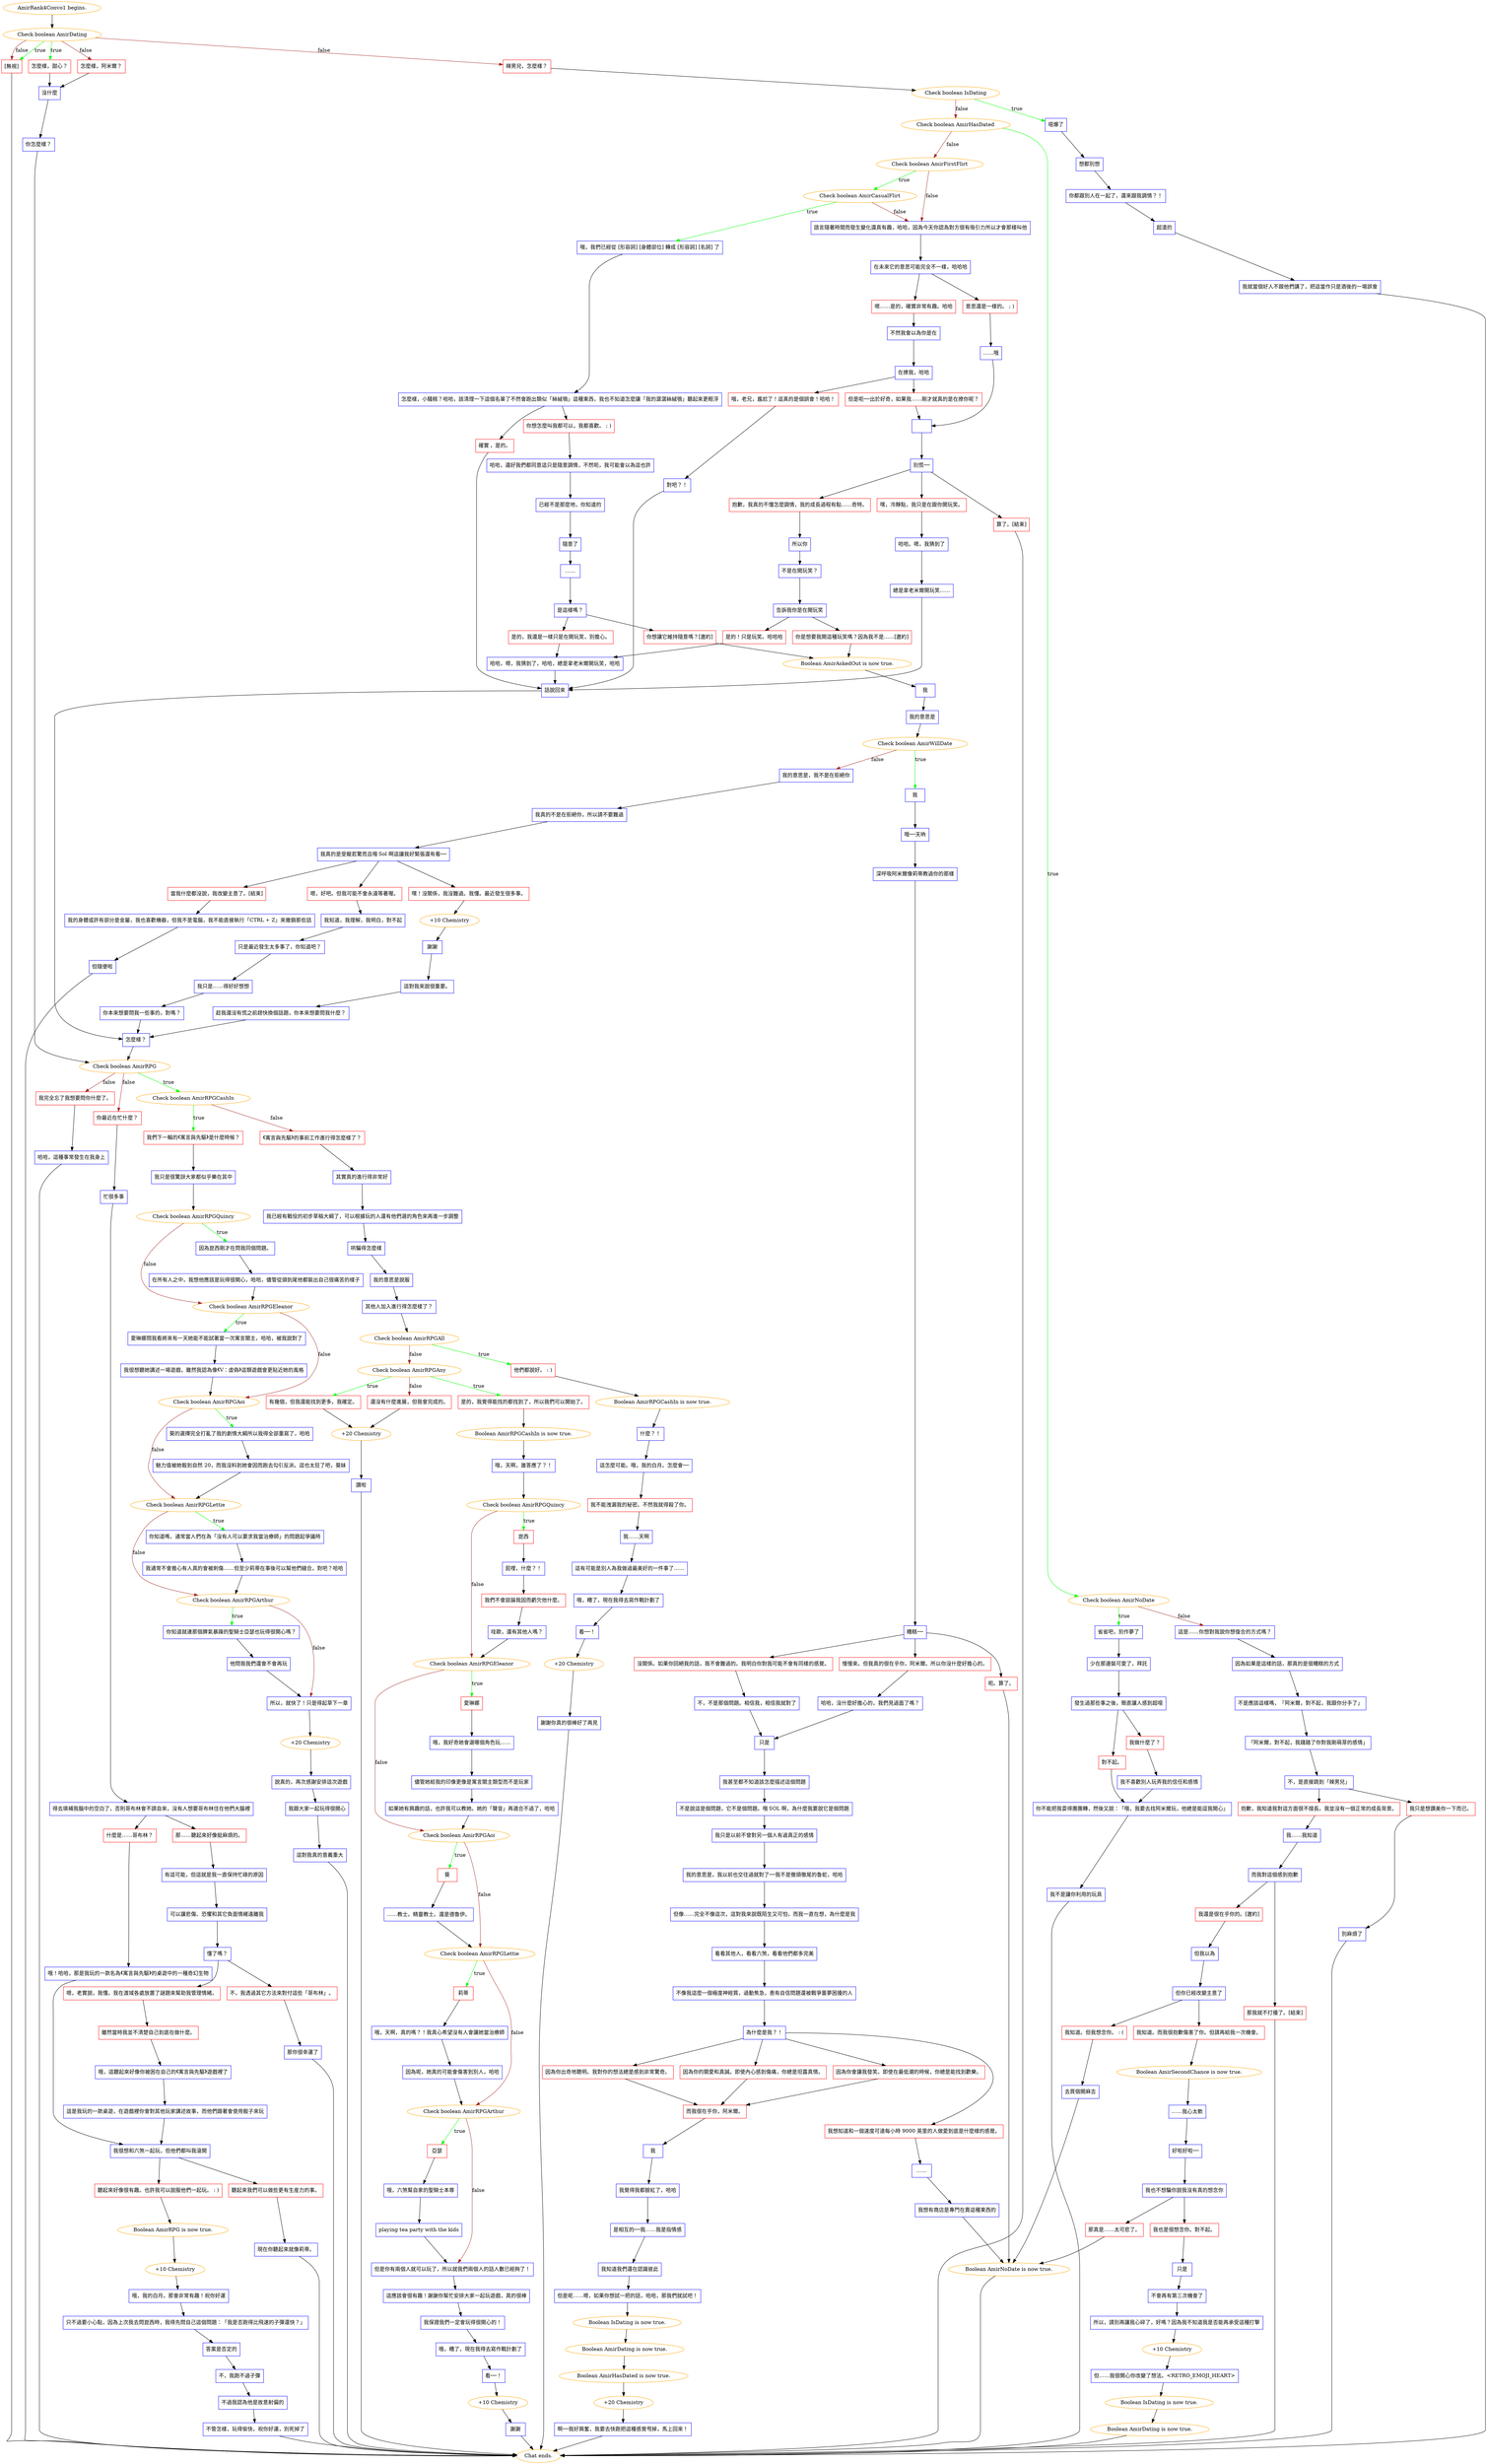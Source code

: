 digraph {
	"AmirRank4Convo1 begins." [color=orange];
		"AmirRank4Convo1 begins." -> j1901439017;
	j1901439017 [label="Check boolean AmirDating",color=orange];
		j1901439017 -> j3629687442 [label=true,color=green];
		j1901439017 -> j1920036745 [label=true,color=green];
		j1901439017 -> j1965632991 [label=false,color=brown];
		j1901439017 -> j2939395915 [label=false,color=brown];
		j1901439017 -> j1920036745 [label=false,color=brown];
	j3629687442 [label="怎麼樣，甜心？",shape=box,color=red];
		j3629687442 -> j3689250740;
	j1920036745 [label="[無視]",shape=box,color=red];
		j1920036745 -> "Chat ends.";
	j1965632991 [label="怎麼樣，阿米爾？",shape=box,color=red];
		j1965632991 -> j3689250740;
	j2939395915 [label="辣男兒，怎麼樣？",shape=box,color=red];
		j2939395915 -> j299105551;
	j3689250740 [label="沒什麼",shape=box,color=blue];
		j3689250740 -> j1153330322;
	"Chat ends." [color=orange];
	j299105551 [label="Check boolean IsDating",color=orange];
		j299105551 -> j4239187497 [label=true,color=green];
		j299105551 -> j869690643 [label=false,color=brown];
	j1153330322 [label="你怎麼樣？",shape=box,color=blue];
		j1153330322 -> j13181005;
	j4239187497 [label="噁爆了",shape=box,color=blue];
		j4239187497 -> j1755906789;
	j869690643 [label="Check boolean AmirHasDated",color=orange];
		j869690643 -> j1564964587 [label=true,color=green];
		j869690643 -> j427846108 [label=false,color=brown];
	j13181005 [label="Check boolean AmirRPG",color=orange];
		j13181005 -> j3060623829 [label=true,color=green];
		j13181005 -> j3546206675 [label=false,color=brown];
		j13181005 -> j2335851890 [label=false,color=brown];
	j1755906789 [label="想都別想",shape=box,color=blue];
		j1755906789 -> j3116202567;
	j1564964587 [label="Check boolean AmirNoDate",color=orange];
		j1564964587 -> j4104887335 [label=true,color=green];
		j1564964587 -> j197565259 [label=false,color=brown];
	j427846108 [label="Check boolean AmirFirstFlirt",color=orange];
		j427846108 -> j2657990682 [label=true,color=green];
		j427846108 -> j2293388584 [label=false,color=brown];
	j3060623829 [label="Check boolean AmirRPGCashIn",color=orange];
		j3060623829 -> j2728418799 [label=true,color=green];
		j3060623829 -> j3368625468 [label=false,color=brown];
	j3546206675 [label="你最近在忙什麼？",shape=box,color=red];
		j3546206675 -> j3202814201;
	j2335851890 [label="我完全忘了我想要問你什麼了。",shape=box,color=red];
		j2335851890 -> j1167175006;
	j3116202567 [label="你都跟別人在一起了，還來跟我調情？！",shape=box,color=blue];
		j3116202567 -> j2001405480;
	j4104887335 [label="省省吧，別作夢了",shape=box,color=blue];
		j4104887335 -> j443152616;
	j197565259 [label="這是……你想對我說你想復合的方式嗎？",shape=box,color=blue];
		j197565259 -> j4160133555;
	j2657990682 [label="Check boolean AmirCasualFlirt",color=orange];
		j2657990682 -> j443868932 [label=true,color=green];
		j2657990682 -> j2293388584 [label=false,color=brown];
	j2293388584 [label="語言隨著時間而發生變化還真有趣，哈哈，因為今天你認為對方很有吸引力所以才會那樣叫他",shape=box,color=blue];
		j2293388584 -> j2916891525;
	j2728418799 [label="我們下一輪的《寓言與先驅》是什麼時候？",shape=box,color=red];
		j2728418799 -> j3190606067;
	j3368625468 [label="《寓言與先驅》的事前工作進行得怎麼樣了？",shape=box,color=red];
		j3368625468 -> j4061306884;
	j3202814201 [label="忙很多事",shape=box,color=blue];
		j3202814201 -> j795204312;
	j1167175006 [label="哈哈，這種事常發生在我身上",shape=box,color=blue];
		j1167175006 -> "Chat ends.";
	j2001405480 [label="超渣的",shape=box,color=blue];
		j2001405480 -> j3146500981;
	j443152616 [label="少在那邊裝可愛了，拜託",shape=box,color=blue];
		j443152616 -> j3695914128;
	j4160133555 [label="因為如果是這樣的話，那真的是很糟糕的方式",shape=box,color=blue];
		j4160133555 -> j2512152884;
	j443868932 [label="哦，我們已經從 [形容詞] [身體部位] 轉成 [形容詞] [名詞] 了",shape=box,color=blue];
		j443868932 -> j682241762;
	j2916891525 [label="在未來它的意思可能完全不一樣，哈哈哈",shape=box,color=blue];
		j2916891525 -> j2277186820;
		j2916891525 -> j4186220488;
	j3190606067 [label="我只是很驚訝大家都似乎樂在其中",shape=box,color=blue];
		j3190606067 -> j39894109;
	j4061306884 [label="其實真的進行得非常好",shape=box,color=blue];
		j4061306884 -> j1342344849;
	j795204312 [label="得去填補我腦中的空白了，否則哥布林會不請自來，沒有人想要哥布林住在他們大腦裡",shape=box,color=blue];
		j795204312 -> j3066024487;
		j795204312 -> j1826401744;
	j3146500981 [label="我就當個好人不跟他們講了，把這當作只是酒後的一場誤會",shape=box,color=blue];
		j3146500981 -> "Chat ends.";
	j3695914128 [label="發生過那些事之後，簡直讓人感到超噁",shape=box,color=blue];
		j3695914128 -> j291764696;
		j3695914128 -> j407484967;
	j2512152884 [label="不是應該這樣嗎，「阿米爾，對不起，我跟你分手了」",shape=box,color=blue];
		j2512152884 -> j1906444523;
	j682241762 [label="怎麼樣，小騷糕？哈哈，該清理一下這個名單了不然會跑出類似「絲絨鴞」這種東西，我也不知道怎麼讓「我的潺潺絲絨鴞」聽起來更輕浮",shape=box,color=blue];
		j682241762 -> j1100994465;
		j682241762 -> j3817942151;
	j2277186820 [label="嗯……是的，確實非常有趣。哈哈",shape=box,color=red];
		j2277186820 -> j2520544802;
	j4186220488 [label="意思還是一樣的。 ; )",shape=box,color=red];
		j4186220488 -> j312647230;
	j39894109 [label="Check boolean AmirRPGQuincy",color=orange];
		j39894109 -> j3989855744 [label=true,color=green];
		j39894109 -> j2519416544 [label=false,color=brown];
	j1342344849 [label="我已經有戰役的初步草稿大綱了，可以根據玩的人還有他們選的角色來再進一步調整",shape=box,color=blue];
		j1342344849 -> j1346789342;
	j3066024487 [label="那……聽起來好像挺麻煩的。",shape=box,color=red];
		j3066024487 -> j565463006;
	j1826401744 [label="什麼是……哥布林？",shape=box,color=red];
		j1826401744 -> j1873713568;
	j291764696 [label="對不起。",shape=box,color=red];
		j291764696 -> j3561000303;
	j407484967 [label="我做什麼了？",shape=box,color=red];
		j407484967 -> j2393193787;
	j1906444523 [label="「阿米爾，對不起，我踐踏了你對我剛萌芽的感情」",shape=box,color=blue];
		j1906444523 -> j2956426543;
	j1100994465 [label="你想怎麼叫我都可以，我都喜歡。 ; )",shape=box,color=red];
		j1100994465 -> j1918443960;
	j3817942151 [label="確實 ，是的。",shape=box,color=red];
		j3817942151 -> j1349470804;
	j2520544802 [label="不然我會以為你是在",shape=box,color=blue];
		j2520544802 -> j2960421802;
	j312647230 [label="……哦",shape=box,color=blue];
		j312647230 -> j2787822375;
	j3989855744 [label="因為崑西剛才在問我同個問題。",shape=box,color=blue];
		j3989855744 -> j1580436946;
	j2519416544 [label="Check boolean AmirRPGEleanor",color=orange];
		j2519416544 -> j555813745 [label=true,color=green];
		j2519416544 -> j2468658678 [label=false,color=brown];
	j1346789342 [label="哄騙得怎麼樣",shape=box,color=blue];
		j1346789342 -> j1964034218;
	j565463006 [label="有這可能，但這就是我一直保持忙碌的原因",shape=box,color=blue];
		j565463006 -> j883834880;
	j1873713568 [label="哦！哈哈，那是我玩的一款名為《寓言與先驅》的桌遊中的一種奇幻生物",shape=box,color=blue];
		j1873713568 -> j3199776757;
	j3561000303 [label="你不能把我耍得團團轉，然後又說：「哦，我要去找阿米爾玩，他總是能逗我開心」",shape=box,color=blue];
		j3561000303 -> j269403755;
	j2393193787 [label="我不喜歡別人玩弄我的信任和感情",shape=box,color=blue];
		j2393193787 -> j3561000303;
	j2956426543 [label="不，是直接跳到「辣男兒」",shape=box,color=blue];
		j2956426543 -> j1569644488;
		j2956426543 -> j338776240;
	j1918443960 [label="哈哈，還好我們都同意這只是隨意調情，不然呃，我可能會以為這也許",shape=box,color=blue];
		j1918443960 -> j3343693327;
	j1349470804 [label="話說回來",shape=box,color=blue];
		j1349470804 -> j1693703554;
	j2960421802 [label="在撩我，哈哈",shape=box,color=blue];
		j2960421802 -> j772700360;
		j2960421802 -> j1663378476;
	j2787822375 [label=" ",shape=box,color=blue];
		j2787822375 -> j1467746798;
	j1580436946 [label="在所有人之中，我想他應該是玩得很開心，哈哈，儘管從頭到尾他都裝出自己很痛苦的樣子",shape=box,color=blue];
		j1580436946 -> j2519416544;
	j555813745 [label="愛琳娜問我看將來有一天她能不能試著當一次寓言關主，哈哈，被我說對了",shape=box,color=blue];
		j555813745 -> j1927146198;
	j2468658678 [label="Check boolean AmirRPGAoi",color=orange];
		j2468658678 -> j2178019097 [label=true,color=green];
		j2468658678 -> j290297768 [label=false,color=brown];
	j1964034218 [label="我的意思是說服",shape=box,color=blue];
		j1964034218 -> j1539338970;
	j883834880 [label="可以讓悲傷、恐懼和其它負面情緒遠離我",shape=box,color=blue];
		j883834880 -> j4123507370;
	j3199776757 [label="我很想和六煞一起玩，但他們都叫我滾開",shape=box,color=blue];
		j3199776757 -> j2370480116;
		j3199776757 -> j3721717723;
	j269403755 [label="我不是讓你利用的玩具",shape=box,color=blue];
		j269403755 -> "Chat ends.";
	j1569644488 [label="抱歉，我知道我對這方面很不擅長。我並沒有一個正常的成長背景。",shape=box,color=red];
		j1569644488 -> j3611852128;
	j338776240 [label="我只是想讚美你一下而已。",shape=box,color=red];
		j338776240 -> j3422859605;
	j3343693327 [label="已經不是那麼地，你知道的",shape=box,color=blue];
		j3343693327 -> j4137017666;
	j1693703554 [label="怎麼樣？",shape=box,color=blue];
		j1693703554 -> j13181005;
	j772700360 [label="哦，老兄，尷尬了！這真的是個誤會！哈哈！",shape=box,color=red];
		j772700360 -> j475346670;
	j1663378476 [label="但是呃──出於好奇，如果我……剛才就真的是在撩你呢？",shape=box,color=red];
		j1663378476 -> j2787822375;
	j1467746798 [label="別慌──",shape=box,color=blue];
		j1467746798 -> j3545930260;
		j1467746798 -> j780056218;
		j1467746798 -> j726766768;
	j1927146198 [label="我很想聽她講述一場遊戲，雖然我認為像《V：虛偽》這類遊戲會更貼近她的風格",shape=box,color=blue];
		j1927146198 -> j2468658678;
	j2178019097 [label="葵的選擇完全打亂了我的劇情大綱所以我得全部重寫了，哈哈",shape=box,color=blue];
		j2178019097 -> j3762417027;
	j290297768 [label="Check boolean AmirRPGLettie",color=orange];
		j290297768 -> j2880824297 [label=true,color=green];
		j290297768 -> j3043779789 [label=false,color=brown];
	j1539338970 [label="其他人加入進行得怎麼樣了？",shape=box,color=blue];
		j1539338970 -> j2410754749;
	j4123507370 [label="懂了嗎？",shape=box,color=blue];
		j4123507370 -> j404253020;
		j4123507370 -> j1458990196;
	j2370480116 [label="聽起來好像很有趣。也許我可以說服他們一起玩。 : )",shape=box,color=red];
		j2370480116 -> j1405842263;
	j3721717723 [label="聽起來我們可以做些更有生産力的事。",shape=box,color=red];
		j3721717723 -> j2226190927;
	j3611852128 [label="我……我知道",shape=box,color=blue];
		j3611852128 -> j2368810907;
	j3422859605 [label="別麻煩了",shape=box,color=blue];
		j3422859605 -> "Chat ends.";
	j4137017666 [label="隨意了",shape=box,color=blue];
		j4137017666 -> j1715730546;
	j475346670 [label="對吧？！",shape=box,color=blue];
		j475346670 -> j1349470804;
	j3545930260 [label="嘿，冷靜點，我只是在跟你開玩笑。",shape=box,color=red];
		j3545930260 -> j3924957500;
	j780056218 [label="抱歉，我真的不懂怎麼調情，我的成長過程有點……奇特。",shape=box,color=red];
		j780056218 -> j2349853727;
	j726766768 [label="算了。[結束]",shape=box,color=red];
		j726766768 -> "Chat ends.";
	j3762417027 [label="魅力值被她骰到自然 20，而我沒料到她會因而跑去勾引反派。這也太狂了吧，葵妹",shape=box,color=blue];
		j3762417027 -> j290297768;
	j2880824297 [label="你知道嗎，通常當人們在為「沒有人可以要求我當治療師」的問題起爭議時",shape=box,color=blue];
		j2880824297 -> j1035507214;
	j3043779789 [label="Check boolean AmirRPGArthur",color=orange];
		j3043779789 -> j3058175139 [label=true,color=green];
		j3043779789 -> j2532152230 [label=false,color=brown];
	j2410754749 [label="Check boolean AmirRPGAll",color=orange];
		j2410754749 -> j4238732876 [label=true,color=green];
		j2410754749 -> j4007068273 [label=false,color=brown];
	j404253020 [label="嗯，老實說，我懂。我在渡域各處放置了謎題來幫助我管理情緒。",shape=box,color=red];
		j404253020 -> j4133016750;
	j1458990196 [label="不，我透過其它方法來對付這些「哥布林」。",shape=box,color=red];
		j1458990196 -> j672205742;
	j1405842263 [label="Boolean AmirRPG is now true.",color=orange];
		j1405842263 -> j2415042706;
	j2226190927 [label="現在你聽起來就像莉蒂。",shape=box,color=blue];
		j2226190927 -> "Chat ends.";
	j2368810907 [label="而我對這個感到抱歉",shape=box,color=blue];
		j2368810907 -> j3476474353;
		j2368810907 -> j3515589861;
	j1715730546 [label="……",shape=box,color=blue];
		j1715730546 -> j1273008700;
	j3924957500 [label="哈哈。嗯，我猜到了",shape=box,color=blue];
		j3924957500 -> j3986423457;
	j2349853727 [label="所以你",shape=box,color=blue];
		j2349853727 -> j2259479076;
	j1035507214 [label="我通常不會擔心有人真的會被刺傷……但至少莉蒂在事後可以幫他們縫合，對吧？哈哈",shape=box,color=blue];
		j1035507214 -> j3043779789;
	j3058175139 [label="你知道就連那個脾氣暴躁的聖騎士亞瑟也玩得很開心嗎？",shape=box,color=blue];
		j3058175139 -> j3102495431;
	j2532152230 [label="所以，就快了！只是得起草下一章",shape=box,color=blue];
		j2532152230 -> j4119693852;
	j4238732876 [label="他們都說好。 : )",shape=box,color=red];
		j4238732876 -> j52335742;
	j4007068273 [label="Check boolean AmirRPGAny",color=orange];
		j4007068273 -> j278490970 [label=true,color=green];
		j4007068273 -> j3603170073 [label=true,color=green];
		j4007068273 -> j1691337017 [label=false,color=brown];
	j4133016750 [label="雖然當時我並不清楚自己到底在做什麼。",shape=box,color=red];
		j4133016750 -> j427024152;
	j672205742 [label="那你很幸運了",shape=box,color=blue];
		j672205742 -> "Chat ends.";
	j2415042706 [label="+10 Chemistry",color=orange];
		j2415042706 -> j336250098;
	j3476474353 [label="我還是很在乎你的。[邀約]",shape=box,color=red];
		j3476474353 -> j2681772561;
	j3515589861 [label="那我就不打擾了。[結束]",shape=box,color=red];
		j3515589861 -> "Chat ends.";
	j1273008700 [label="是這樣嗎？",shape=box,color=blue];
		j1273008700 -> j3444909683;
		j1273008700 -> j2035935127;
	j3986423457 [label="總是拿老米爾開玩笑……",shape=box,color=blue];
		j3986423457 -> j1349470804;
	j2259479076 [label="不是在開玩笑？",shape=box,color=blue];
		j2259479076 -> j485919964;
	j3102495431 [label="他問我我們還會不會再玩",shape=box,color=blue];
		j3102495431 -> j2532152230;
	j4119693852 [label="+20 Chemistry",color=orange];
		j4119693852 -> j1853042129;
	j52335742 [label="Boolean AmirRPGCashIn is now true.",color=orange];
		j52335742 -> j1098768692;
	j278490970 [label="是的，我覺得能找的都找到了，所以我們可以開始了。",shape=box,color=red];
		j278490970 -> j1685052224;
	j3603170073 [label="有幾個，但我還能找到更多。我確定。",shape=box,color=red];
		j3603170073 -> j1134982345;
	j1691337017 [label="還沒有什麼進展，但我會完成的。",shape=box,color=red];
		j1691337017 -> j1134982345;
	j427024152 [label="哦，這聽起來好像你被困在自己的《寓言與先驅》遊戲裡了",shape=box,color=blue];
		j427024152 -> j513234274;
	j336250098 [label="哦，我的白月，那會非常有趣！祝你好運",shape=box,color=blue];
		j336250098 -> j2425057774;
	j2681772561 [label="但我以為",shape=box,color=blue];
		j2681772561 -> j945972427;
	j3444909683 [label="你想讓它維持隨意嗎？[邀約]",shape=box,color=red];
		j3444909683 -> j1838770930;
	j2035935127 [label="是的，我還是一樣只是在開玩笑，別擔心。",shape=box,color=red];
		j2035935127 -> j330789192;
	j485919964 [label="告訴我你是在開玩笑",shape=box,color=blue];
		j485919964 -> j2848277529;
		j485919964 -> j1960862738;
	j1853042129 [label="說真的，再次感謝安排這次遊戲",shape=box,color=blue];
		j1853042129 -> j1707190308;
	j1098768692 [label="什麼？！",shape=box,color=blue];
		j1098768692 -> j3342525908;
	j1685052224 [label="Boolean AmirRPGCashIn is now true.",color=orange];
		j1685052224 -> j3867733720;
	j1134982345 [label="+20 Chemistry",color=orange];
		j1134982345 -> j2079953136;
	j513234274 [label="這是我玩的一款桌遊，在遊戲裡你會對其他玩家講述故事，而他們跟著會使用骰子來玩",shape=box,color=blue];
		j513234274 -> j3199776757;
	j2425057774 [label="只不過要小心點，因為上次我去問崑西時，我得先問自己這個問題：「我是否跑得比飛速的子彈還快？」",shape=box,color=blue];
		j2425057774 -> j315199562;
	j945972427 [label="但你已經改變主意了",shape=box,color=blue];
		j945972427 -> j354278034;
		j945972427 -> j4240259795;
	j1838770930 [label="Boolean AmirAskedOut is now true.",color=orange];
		j1838770930 -> j3484867455;
	j330789192 [label="哈哈，嗯，我猜到了，哈哈，總是拿老米爾開玩笑，哈哈",shape=box,color=blue];
		j330789192 -> j1349470804;
	j2848277529 [label="你是想要我開這種玩笑嗎？因為我不是……[邀約]",shape=box,color=red];
		j2848277529 -> j1838770930;
	j1960862738 [label="是的！只是玩笑。哈哈哈",shape=box,color=red];
		j1960862738 -> j330789192;
	j1707190308 [label="我跟大家一起玩得很開心",shape=box,color=blue];
		j1707190308 -> j1416560881;
	j3342525908 [label="這怎麼可能。哦，我的白月。怎麼會──",shape=box,color=blue];
		j3342525908 -> j743995144;
	j3867733720 [label="哦，天啊，誰答應了？！",shape=box,color=blue];
		j3867733720 -> j1892846008;
	j2079953136 [label="讚啦",shape=box,color=blue];
		j2079953136 -> "Chat ends.";
	j315199562 [label="答案是否定的",shape=box,color=blue];
		j315199562 -> j3004359778;
	j354278034 [label="我知道。但我想念你。 : (",shape=box,color=red];
		j354278034 -> j2633323006;
	j4240259795 [label="我知道。而我很抱歉傷害了你。但請再給我一次機會。",shape=box,color=red];
		j4240259795 -> j4051741746;
	j3484867455 [label="我",shape=box,color=blue];
		j3484867455 -> j3198835036;
	j1416560881 [label="這對我真的意義重大",shape=box,color=blue];
		j1416560881 -> "Chat ends.";
	j743995144 [label="我不能洩漏我的秘密。不然我就得殺了你。",shape=box,color=red];
		j743995144 -> j1672115067;
	j1892846008 [label="Check boolean AmirRPGQuincy",color=orange];
		j1892846008 -> j2759626261 [label=true,color=green];
		j1892846008 -> j3259202448 [label=false,color=brown];
	j3004359778 [label="不，我跑不過子彈",shape=box,color=blue];
		j3004359778 -> j1856437289;
	j2633323006 [label="去買個開麻吉",shape=box,color=blue];
		j2633323006 -> j2322051913;
	j4051741746 [label="Boolean AmirSecondChance is now true.",color=orange];
		j4051741746 -> j1341181706;
	j3198835036 [label="我的意思是",shape=box,color=blue];
		j3198835036 -> j1477186602;
	j1672115067 [label="我……天啊",shape=box,color=blue];
		j1672115067 -> j1307460261;
	j2759626261 [label="崑西",shape=box,color=red];
		j2759626261 -> j3589013227;
	j3259202448 [label="Check boolean AmirRPGEleanor",color=orange];
		j3259202448 -> j719313566 [label=true,color=green];
		j3259202448 -> j1611217381 [label=false,color=brown];
	j1856437289 [label="不過我認為他是故意射偏的",shape=box,color=blue];
		j1856437289 -> j2793627570;
	j2322051913 [label="Boolean AmirNoDate is now true.",color=orange];
		j2322051913 -> "Chat ends.";
	j1341181706 [label="……我心太軟",shape=box,color=blue];
		j1341181706 -> j1031916939;
	j1477186602 [label="Check boolean AmirWillDate",color=orange];
		j1477186602 -> j3908907446 [label=true,color=green];
		j1477186602 -> j2730468734 [label=false,color=brown];
	j1307460261 [label="這有可能是別人為我做過最美好的一件事了……",shape=box,color=blue];
		j1307460261 -> j3690503398;
	j3589013227 [label="屁哩，什麼？！",shape=box,color=blue];
		j3589013227 -> j2395361647;
	j719313566 [label="愛琳娜",shape=box,color=red];
		j719313566 -> j3849077456;
	j1611217381 [label="Check boolean AmirRPGAoi",color=orange];
		j1611217381 -> j2609688872 [label=true,color=green];
		j1611217381 -> j2067107230 [label=false,color=brown];
	j2793627570 [label="不管怎樣，玩得愉快，祝你好運，別死掉了",shape=box,color=blue];
		j2793627570 -> "Chat ends.";
	j1031916939 [label="好啦好啦──",shape=box,color=blue];
		j1031916939 -> j163450670;
	j3908907446 [label="我",shape=box,color=blue];
		j3908907446 -> j2271184564;
	j2730468734 [label="我的意思是，我不是在拒絕你",shape=box,color=blue];
		j2730468734 -> j1257130416;
	j3690503398 [label="哦，糟了，現在我得去寫作戰計劃了",shape=box,color=blue];
		j3690503398 -> j816661389;
	j2395361647 [label="我們不會談論我因而虧欠他什麼。",shape=box,color=red];
		j2395361647 -> j1889210093;
	j3849077456 [label="哦，我好奇她會選哪個角色玩……",shape=box,color=blue];
		j3849077456 -> j1676405221;
	j2609688872 [label="葵",shape=box,color=red];
		j2609688872 -> j4140486076;
	j2067107230 [label="Check boolean AmirRPGLettie",color=orange];
		j2067107230 -> j204022508 [label=true,color=green];
		j2067107230 -> j241471578 [label=false,color=brown];
	j163450670 [label="我也不想騙你說我沒有真的想念你",shape=box,color=blue];
		j163450670 -> j2532034548;
		j163450670 -> j1843726029;
	j2271184564 [label="哦──天吶",shape=box,color=blue];
		j2271184564 -> j1959601349;
	j1257130416 [label="我真的不是在拒絕你，所以請不要難過",shape=box,color=blue];
		j1257130416 -> j831898762;
	j816661389 [label="看──！",shape=box,color=blue];
		j816661389 -> j1702723759;
	j1889210093 [label="哇歐，還有其他人嗎？",shape=box,color=blue];
		j1889210093 -> j3259202448;
	j1676405221 [label="儘管她給我的印像更像是寓言關主類型而不是玩家",shape=box,color=blue];
		j1676405221 -> j2381865865;
	j4140486076 [label="……教士。精靈教士。還是德魯伊。",shape=box,color=blue];
		j4140486076 -> j2067107230;
	j204022508 [label="莉蒂",shape=box,color=red];
		j204022508 -> j517129352;
	j241471578 [label="Check boolean AmirRPGArthur",color=orange];
		j241471578 -> j3585515749 [label=true,color=green];
		j241471578 -> j1131865802 [label=false,color=brown];
	j2532034548 [label="我也是很想念你。對不起。",shape=box,color=red];
		j2532034548 -> j4288368809;
	j1843726029 [label="那真是……太可悲了。",shape=box,color=red];
		j1843726029 -> j2322051913;
	j1959601349 [label="深呼吸阿米爾像莉蒂教過你的那樣",shape=box,color=blue];
		j1959601349 -> j2430176341;
	j831898762 [label="我真的是受寵若驚而且哦 Sol 啊這讓我好緊張還有看──",shape=box,color=blue];
		j831898762 -> j303103613;
		j831898762 -> j3450006160;
		j831898762 -> j2350189036;
	j1702723759 [label="+20 Chemistry",color=orange];
		j1702723759 -> j2902371101;
	j2381865865 [label="如果她有興趣的話，也許我可以教她。她的「聲音」再適合不過了，哈哈",shape=box,color=blue];
		j2381865865 -> j1611217381;
	j517129352 [label="哦，天啊，真的嗎？！我真心希望沒有人會讓她當治療師",shape=box,color=blue];
		j517129352 -> j2784814284;
	j3585515749 [label="亞瑟",shape=box,color=red];
		j3585515749 -> j2395807000;
	j1131865802 [label="但是你有兩個人就可以玩了，所以就我們兩個人的話人數已經夠了！",shape=box,color=blue];
		j1131865802 -> j1985353727;
	j4288368809 [label="只是",shape=box,color=blue];
		j4288368809 -> j931286565;
	j2430176341 [label="糟糕──",shape=box,color=blue];
		j2430176341 -> j4101049753;
		j2430176341 -> j3911450794;
		j2430176341 -> j583088624;
	j303103613 [label="嘿！沒關係，我沒難過。我懂。最近發生很多事。",shape=box,color=red];
		j303103613 -> j1828238341;
	j3450006160 [label="嗯，好吧。但我可能不會永遠等著喔。",shape=box,color=red];
		j3450006160 -> j3490403942;
	j2350189036 [label="當我什麼都沒說，我改變主意了。[結束]",shape=box,color=red];
		j2350189036 -> j1122993732;
	j2902371101 [label="謝謝你真的很棒好了再見",shape=box,color=blue];
		j2902371101 -> "Chat ends.";
	j2784814284 [label="因為呢，她真的可能會傷害到別人，哈哈",shape=box,color=blue];
		j2784814284 -> j241471578;
	j2395807000 [label="哦，六煞幫自家的聖騎士本尊",shape=box,color=blue];
		j2395807000 -> j1122314653;
	j1985353727 [label="這應該會很有趣！謝謝你幫忙安排大家一起玩遊戲，真的很棒",shape=box,color=blue];
		j1985353727 -> j1201467150;
	j931286565 [label="不會再有第三次機會了",shape=box,color=blue];
		j931286565 -> j2040460238;
	j4101049753 [label="呃。算了。",shape=box,color=red];
		j4101049753 -> j2322051913;
	j3911450794 [label="慢慢來。但我真的很在乎你，阿米爾。所以你沒什麼好擔心的。",shape=box,color=red];
		j3911450794 -> j2207525251;
	j583088624 [label="沒關係。如果你回絕我的話，我不會難過的。我明白你對我可能不會有同樣的感覺。",shape=box,color=red];
		j583088624 -> j1690322022;
	j1828238341 [label="+10 Chemistry",color=orange];
		j1828238341 -> j2102577374;
	j3490403942 [label="我知道，我理解，我明白，對不起",shape=box,color=blue];
		j3490403942 -> j2716723584;
	j1122993732 [label="我的身體或許有部分是金屬，我也喜歡機器，但我不是電腦，我不能直接執行「CTRL + Z」來撤銷那些話",shape=box,color=blue];
		j1122993732 -> j2965825128;
	j1122314653 [label="playing tea party with the kids",shape=box,color=blue];
		j1122314653 -> j1131865802;
	j1201467150 [label="我保證我們一定會玩得很開心的！",shape=box,color=blue];
		j1201467150 -> j4108624621;
	j2040460238 [label="所以，請別再讓我心碎了，好嗎？因為我不知道我是否能再承受這種打擊",shape=box,color=blue];
		j2040460238 -> j4009604239;
	j2207525251 [label="哈哈，沒什麼好擔心的，我們見過面了嗎？",shape=box,color=blue];
		j2207525251 -> j1567249983;
	j1690322022 [label="不，不是那個問題。相信我，相信我就對了",shape=box,color=blue];
		j1690322022 -> j1567249983;
	j2102577374 [label="謝謝",shape=box,color=blue];
		j2102577374 -> j2341549984;
	j2716723584 [label="只是最近發生太多事了，你知道吧？",shape=box,color=blue];
		j2716723584 -> j1176716872;
	j2965825128 [label="但隨便啦",shape=box,color=blue];
		j2965825128 -> "Chat ends.";
	j4108624621 [label="哦，糟了，現在我得去寫作戰計劃了",shape=box,color=blue];
		j4108624621 -> j3811873329;
	j4009604239 [label="+10 Chemistry",color=orange];
		j4009604239 -> j779685494;
	j1567249983 [label="只是",shape=box,color=blue];
		j1567249983 -> j2191636934;
	j2341549984 [label="這對我來說很重要。",shape=box,color=blue];
		j2341549984 -> j1030520137;
	j1176716872 [label="我只是……得好好想想",shape=box,color=blue];
		j1176716872 -> j2866808367;
	j3811873329 [label="看──！",shape=box,color=blue];
		j3811873329 -> j2939869350;
	j779685494 [label="但……我很開心你改變了想法。<RETRO_EMOJI_HEART>",shape=box,color=blue];
		j779685494 -> j855872083;
	j2191636934 [label="我甚至都不知道該怎麼描述這個問題",shape=box,color=blue];
		j2191636934 -> j214416439;
	j1030520137 [label="趁我還沒有慌之前趕快換個話題，你本來想要問我什麼？",shape=box,color=blue];
		j1030520137 -> j1693703554;
	j2866808367 [label="你本來想要問我一些事的，對嗎？",shape=box,color=blue];
		j2866808367 -> j1693703554;
	j2939869350 [label="+10 Chemistry",color=orange];
		j2939869350 -> j3097018592;
	j855872083 [label="Boolean IsDating is now true.",color=orange];
		j855872083 -> j3208739917;
	j214416439 [label="不是說這是個問題，它不是個問題。哦 SOL 啊，為什麼我要說它是個問題",shape=box,color=blue];
		j214416439 -> j518618210;
	j3097018592 [label="謝謝",shape=box,color=blue];
		j3097018592 -> "Chat ends.";
	j3208739917 [label="Boolean AmirDating is now true.",color=orange];
		j3208739917 -> "Chat ends.";
	j518618210 [label="我只是以前不曾對另一個人有過真正的感情",shape=box,color=blue];
		j518618210 -> j1399714304;
	j1399714304 [label="我的意思是，我以前也交往過就對了──我不是徹頭徹尾的魯蛇，哈哈",shape=box,color=blue];
		j1399714304 -> j1689971979;
	j1689971979 [label="但像……完全不像這次，這對我來說既陌生又可怕，而我一直在想，為什麼是我",shape=box,color=blue];
		j1689971979 -> j2317281776;
	j2317281776 [label="看看其他人，看看六煞，看看他們都多完美",shape=box,color=blue];
		j2317281776 -> j1461126545;
	j1461126545 [label="不像我這麼一個極度神經質，過動焦急，患有自信問題還被戰爭噩夢困擾的人",shape=box,color=blue];
		j1461126545 -> j97948829;
	j97948829 [label="為什麼是我？！",shape=box,color=blue];
		j97948829 -> j646140991;
		j97948829 -> j2790623709;
		j97948829 -> j3006020919;
		j97948829 -> j3229239521;
	j646140991 [label="因為你出奇地聰明。我對你的想法總是感到非常驚奇。",shape=box,color=red];
		j646140991 -> j204126797;
	j2790623709 [label="因為你的關愛和真誠。即使內心感到傷痛，你總是坦露真情。",shape=box,color=red];
		j2790623709 -> j204126797;
	j3006020919 [label="因為你會讓我發笑。即使在最低潮的時候，你總是能找到歡樂。",shape=box,color=red];
		j3006020919 -> j204126797;
	j3229239521 [label="我想知道和一個速度可達每小時 9000 英里的人做愛到底是什麼樣的感覺。",shape=box,color=red];
		j3229239521 -> j3793765064;
	j204126797 [label="而我很在乎你，阿米爾。",shape=box,color=red];
		j204126797 -> j3426787474;
	j3793765064 [label="……",shape=box,color=blue];
		j3793765064 -> j3419088731;
	j3426787474 [label="我",shape=box,color=blue];
		j3426787474 -> j653030095;
	j3419088731 [label="我想有商店是專門在賣這種東西的",shape=box,color=blue];
		j3419088731 -> j2322051913;
	j653030095 [label="我覺得我都臉紅了，哈哈",shape=box,color=blue];
		j653030095 -> j1496627831;
	j1496627831 [label="是相互的──我……我是指情感",shape=box,color=blue];
		j1496627831 -> j1342616865;
	j1342616865 [label="我知道我們還在認識彼此",shape=box,color=blue];
		j1342616865 -> j3534770342;
	j3534770342 [label="但是呢……嗯，如果你想試一把的話，哈哈，那我們就試吧！",shape=box,color=blue];
		j3534770342 -> j1961198626;
	j1961198626 [label="Boolean IsDating is now true.",color=orange];
		j1961198626 -> j577888119;
	j577888119 [label="Boolean AmirDating is now true.",color=orange];
		j577888119 -> j1160119441;
	j1160119441 [label="Boolean AmirHasDated is now true.",color=orange];
		j1160119441 -> j710483254;
	j710483254 [label="+20 Chemistry",color=orange];
		j710483254 -> j594034131;
	j594034131 [label="啊──我好興奮，我要去快跑把這種感覺甩掉，馬上回來！",shape=box,color=blue];
		j594034131 -> "Chat ends.";
}